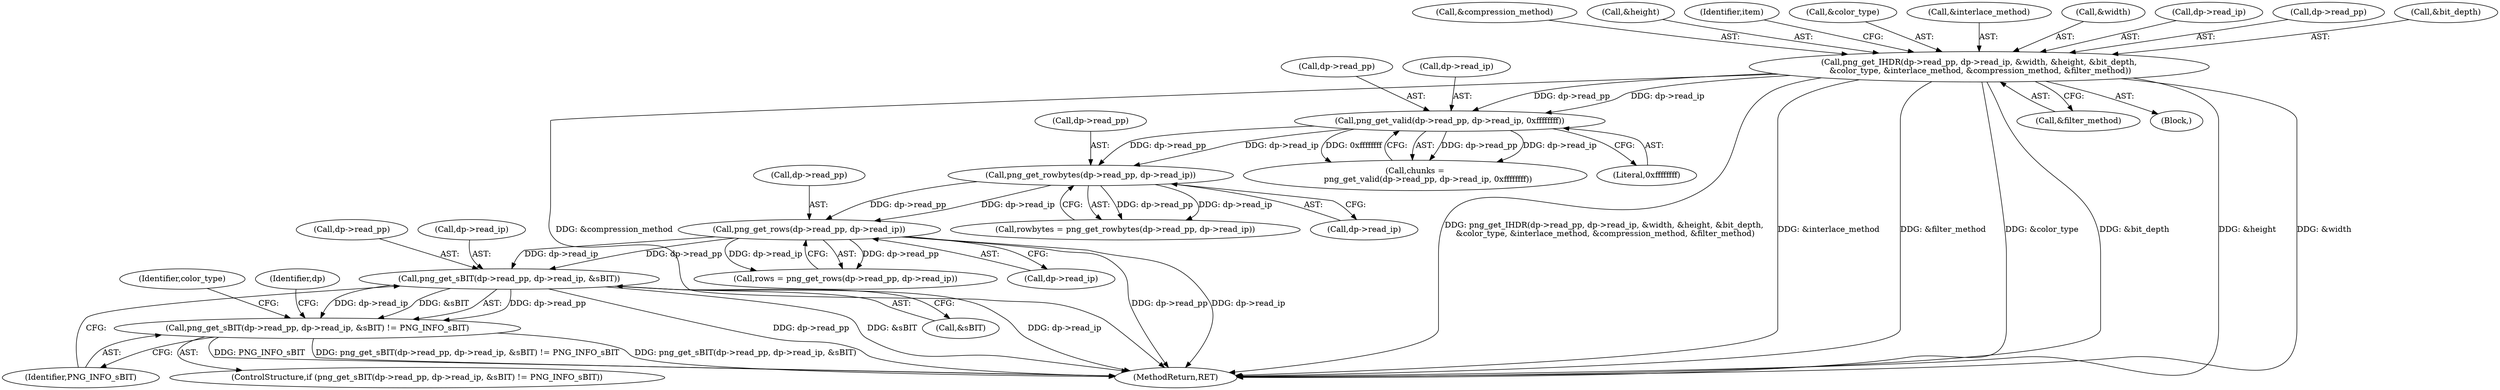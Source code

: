 digraph "0_Android_9d4853418ab2f754c2b63e091c29c5529b8b86ca_21@pointer" {
"1000411" [label="(Call,png_get_sBIT(dp->read_pp, dp->read_ip, &sBIT))"];
"1000252" [label="(Call,png_get_rows(dp->read_pp, dp->read_ip))"];
"1000223" [label="(Call,png_get_rowbytes(dp->read_pp, dp->read_ip))"];
"1000197" [label="(Call,png_get_valid(dp->read_pp, dp->read_ip, 0xffffffff))"];
"1000146" [label="(Call,png_get_IHDR(dp->read_pp, dp->read_ip, &width, &height, &bit_depth,\n &color_type, &interlace_method, &compression_method, &filter_method))"];
"1000410" [label="(Call,png_get_sBIT(dp->read_pp, dp->read_ip, &sBIT) != PNG_INFO_sBIT)"];
"1000418" [label="(Call,&sBIT)"];
"1000201" [label="(Call,dp->read_ip)"];
"1000195" [label="(Call,chunks =\n          png_get_valid(dp->read_pp, dp->read_ip, 0xffffffff))"];
"1000227" [label="(Call,dp->read_ip)"];
"1000256" [label="(Call,dp->read_ip)"];
"1000163" [label="(Call,&compression_method)"];
"1000253" [label="(Call,dp->read_pp)"];
"1000867" [label="(MethodReturn,RET)"];
"1000155" [label="(Call,&height)"];
"1000169" [label="(Identifier,item)"];
"1000426" [label="(Identifier,color_type)"];
"1000409" [label="(ControlStructure,if (png_get_sBIT(dp->read_pp, dp->read_ip, &sBIT) != PNG_INFO_sBIT))"];
"1000224" [label="(Call,dp->read_pp)"];
"1000422" [label="(Identifier,dp)"];
"1000159" [label="(Call,&color_type)"];
"1000252" [label="(Call,png_get_rows(dp->read_pp, dp->read_ip))"];
"1000411" [label="(Call,png_get_sBIT(dp->read_pp, dp->read_ip, &sBIT))"];
"1000161" [label="(Call,&interlace_method)"];
"1000410" [label="(Call,png_get_sBIT(dp->read_pp, dp->read_ip, &sBIT) != PNG_INFO_sBIT)"];
"1000204" [label="(Literal,0xffffffff)"];
"1000153" [label="(Call,&width)"];
"1000250" [label="(Call,rows = png_get_rows(dp->read_pp, dp->read_ip))"];
"1000150" [label="(Call,dp->read_ip)"];
"1000412" [label="(Call,dp->read_pp)"];
"1000221" [label="(Call,rowbytes = png_get_rowbytes(dp->read_pp, dp->read_ip))"];
"1000165" [label="(Call,&filter_method)"];
"1000146" [label="(Call,png_get_IHDR(dp->read_pp, dp->read_ip, &width, &height, &bit_depth,\n &color_type, &interlace_method, &compression_method, &filter_method))"];
"1000198" [label="(Call,dp->read_pp)"];
"1000420" [label="(Identifier,PNG_INFO_sBIT)"];
"1000133" [label="(Block,)"];
"1000223" [label="(Call,png_get_rowbytes(dp->read_pp, dp->read_ip))"];
"1000147" [label="(Call,dp->read_pp)"];
"1000157" [label="(Call,&bit_depth)"];
"1000415" [label="(Call,dp->read_ip)"];
"1000197" [label="(Call,png_get_valid(dp->read_pp, dp->read_ip, 0xffffffff))"];
"1000411" -> "1000410"  [label="AST: "];
"1000411" -> "1000418"  [label="CFG: "];
"1000412" -> "1000411"  [label="AST: "];
"1000415" -> "1000411"  [label="AST: "];
"1000418" -> "1000411"  [label="AST: "];
"1000420" -> "1000411"  [label="CFG: "];
"1000411" -> "1000867"  [label="DDG: dp->read_pp"];
"1000411" -> "1000867"  [label="DDG: &sBIT"];
"1000411" -> "1000867"  [label="DDG: dp->read_ip"];
"1000411" -> "1000410"  [label="DDG: dp->read_pp"];
"1000411" -> "1000410"  [label="DDG: dp->read_ip"];
"1000411" -> "1000410"  [label="DDG: &sBIT"];
"1000252" -> "1000411"  [label="DDG: dp->read_pp"];
"1000252" -> "1000411"  [label="DDG: dp->read_ip"];
"1000252" -> "1000250"  [label="AST: "];
"1000252" -> "1000256"  [label="CFG: "];
"1000253" -> "1000252"  [label="AST: "];
"1000256" -> "1000252"  [label="AST: "];
"1000250" -> "1000252"  [label="CFG: "];
"1000252" -> "1000867"  [label="DDG: dp->read_pp"];
"1000252" -> "1000867"  [label="DDG: dp->read_ip"];
"1000252" -> "1000250"  [label="DDG: dp->read_pp"];
"1000252" -> "1000250"  [label="DDG: dp->read_ip"];
"1000223" -> "1000252"  [label="DDG: dp->read_pp"];
"1000223" -> "1000252"  [label="DDG: dp->read_ip"];
"1000223" -> "1000221"  [label="AST: "];
"1000223" -> "1000227"  [label="CFG: "];
"1000224" -> "1000223"  [label="AST: "];
"1000227" -> "1000223"  [label="AST: "];
"1000221" -> "1000223"  [label="CFG: "];
"1000223" -> "1000221"  [label="DDG: dp->read_pp"];
"1000223" -> "1000221"  [label="DDG: dp->read_ip"];
"1000197" -> "1000223"  [label="DDG: dp->read_pp"];
"1000197" -> "1000223"  [label="DDG: dp->read_ip"];
"1000197" -> "1000195"  [label="AST: "];
"1000197" -> "1000204"  [label="CFG: "];
"1000198" -> "1000197"  [label="AST: "];
"1000201" -> "1000197"  [label="AST: "];
"1000204" -> "1000197"  [label="AST: "];
"1000195" -> "1000197"  [label="CFG: "];
"1000197" -> "1000195"  [label="DDG: dp->read_pp"];
"1000197" -> "1000195"  [label="DDG: dp->read_ip"];
"1000197" -> "1000195"  [label="DDG: 0xffffffff"];
"1000146" -> "1000197"  [label="DDG: dp->read_pp"];
"1000146" -> "1000197"  [label="DDG: dp->read_ip"];
"1000146" -> "1000133"  [label="AST: "];
"1000146" -> "1000165"  [label="CFG: "];
"1000147" -> "1000146"  [label="AST: "];
"1000150" -> "1000146"  [label="AST: "];
"1000153" -> "1000146"  [label="AST: "];
"1000155" -> "1000146"  [label="AST: "];
"1000157" -> "1000146"  [label="AST: "];
"1000159" -> "1000146"  [label="AST: "];
"1000161" -> "1000146"  [label="AST: "];
"1000163" -> "1000146"  [label="AST: "];
"1000165" -> "1000146"  [label="AST: "];
"1000169" -> "1000146"  [label="CFG: "];
"1000146" -> "1000867"  [label="DDG: &color_type"];
"1000146" -> "1000867"  [label="DDG: &bit_depth"];
"1000146" -> "1000867"  [label="DDG: &height"];
"1000146" -> "1000867"  [label="DDG: &width"];
"1000146" -> "1000867"  [label="DDG: &compression_method"];
"1000146" -> "1000867"  [label="DDG: png_get_IHDR(dp->read_pp, dp->read_ip, &width, &height, &bit_depth,\n &color_type, &interlace_method, &compression_method, &filter_method)"];
"1000146" -> "1000867"  [label="DDG: &interlace_method"];
"1000146" -> "1000867"  [label="DDG: &filter_method"];
"1000410" -> "1000409"  [label="AST: "];
"1000410" -> "1000420"  [label="CFG: "];
"1000420" -> "1000410"  [label="AST: "];
"1000422" -> "1000410"  [label="CFG: "];
"1000426" -> "1000410"  [label="CFG: "];
"1000410" -> "1000867"  [label="DDG: png_get_sBIT(dp->read_pp, dp->read_ip, &sBIT)"];
"1000410" -> "1000867"  [label="DDG: PNG_INFO_sBIT"];
"1000410" -> "1000867"  [label="DDG: png_get_sBIT(dp->read_pp, dp->read_ip, &sBIT) != PNG_INFO_sBIT"];
}
